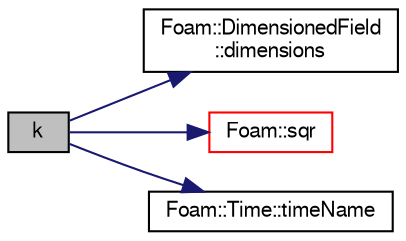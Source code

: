 digraph "k"
{
  bgcolor="transparent";
  edge [fontname="FreeSans",fontsize="10",labelfontname="FreeSans",labelfontsize="10"];
  node [fontname="FreeSans",fontsize="10",shape=record];
  rankdir="LR";
  Node1155 [label="k",height=0.2,width=0.4,color="black", fillcolor="grey75", style="filled", fontcolor="black"];
  Node1155 -> Node1156 [color="midnightblue",fontsize="10",style="solid",fontname="FreeSans"];
  Node1156 [label="Foam::DimensionedField\l::dimensions",height=0.2,width=0.4,color="black",URL="$a26390.html#a66989c1e0666e0d0c93a2056ce75599e",tooltip="Return dimensions. "];
  Node1155 -> Node1157 [color="midnightblue",fontsize="10",style="solid",fontname="FreeSans"];
  Node1157 [label="Foam::sqr",height=0.2,width=0.4,color="red",URL="$a21124.html#a277dc11c581d53826ab5090b08f3b17b"];
  Node1155 -> Node1161 [color="midnightblue",fontsize="10",style="solid",fontname="FreeSans"];
  Node1161 [label="Foam::Time::timeName",height=0.2,width=0.4,color="black",URL="$a26350.html#ad9d86fef6eca18797c786726cf925179",tooltip="Return time name of given scalar time. "];
}
